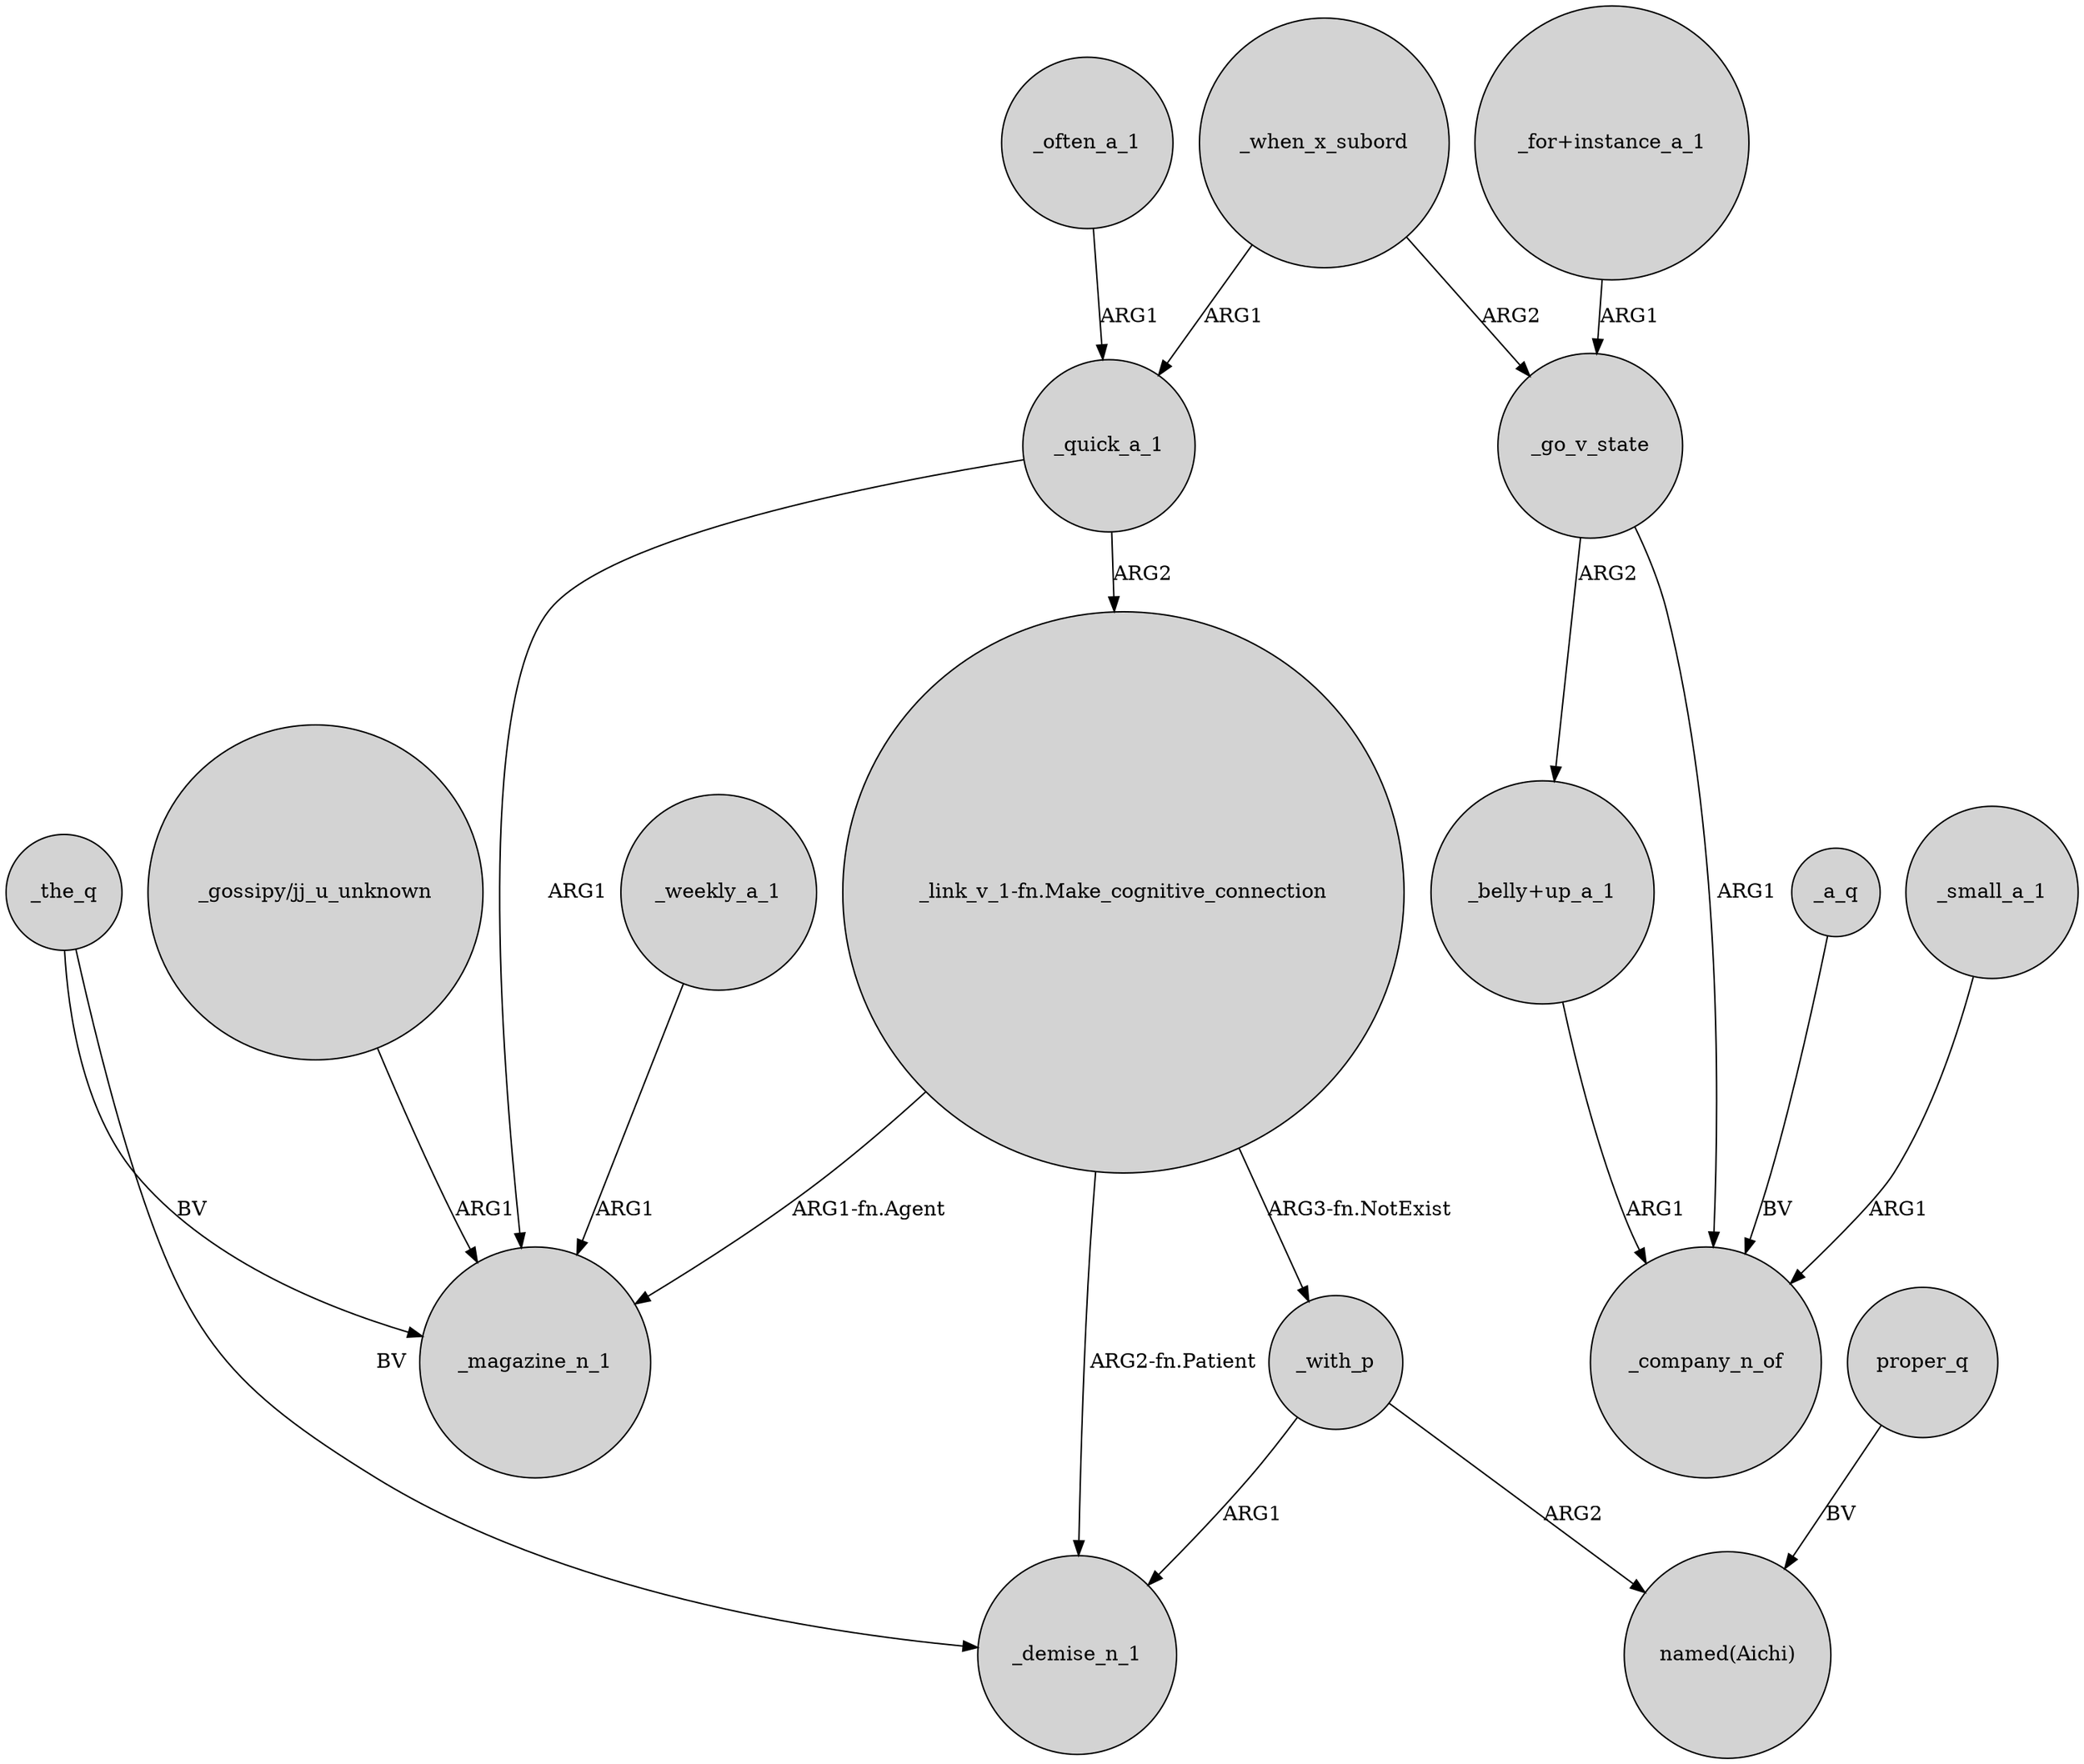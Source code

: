 digraph {
	node [shape=circle style=filled]
	"_belly+up_a_1" -> _company_n_of [label=ARG1]
	_the_q -> _magazine_n_1 [label=BV]
	"_link_v_1-fn.Make_cognitive_connection" -> _magazine_n_1 [label="ARG1-fn.Agent"]
	"_link_v_1-fn.Make_cognitive_connection" -> _demise_n_1 [label="ARG2-fn.Patient"]
	_when_x_subord -> _quick_a_1 [label=ARG1]
	_quick_a_1 -> "_link_v_1-fn.Make_cognitive_connection" [label=ARG2]
	"_link_v_1-fn.Make_cognitive_connection" -> _with_p [label="ARG3-fn.NotExist"]
	proper_q -> "named(Aichi)" [label=BV]
	_often_a_1 -> _quick_a_1 [label=ARG1]
	"_for+instance_a_1" -> _go_v_state [label=ARG1]
	_quick_a_1 -> _magazine_n_1 [label=ARG1]
	_with_p -> _demise_n_1 [label=ARG1]
	_with_p -> "named(Aichi)" [label=ARG2]
	_the_q -> _demise_n_1 [label=BV]
	_a_q -> _company_n_of [label=BV]
	_weekly_a_1 -> _magazine_n_1 [label=ARG1]
	_small_a_1 -> _company_n_of [label=ARG1]
	_go_v_state -> _company_n_of [label=ARG1]
	"_gossipy/jj_u_unknown" -> _magazine_n_1 [label=ARG1]
	_go_v_state -> "_belly+up_a_1" [label=ARG2]
	_when_x_subord -> _go_v_state [label=ARG2]
}
